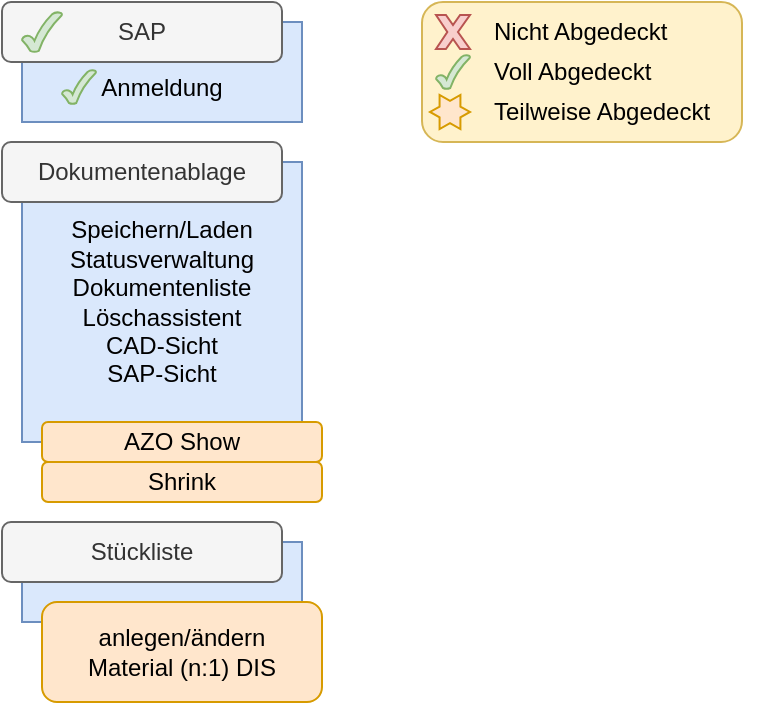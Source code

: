<mxfile version="20.1.4" type="device"><diagram id="YyjeaO6ziwkO63Gx7_rU" name="Seite-1"><mxGraphModel dx="1778" dy="1103" grid="1" gridSize="10" guides="1" tooltips="1" connect="1" arrows="1" fold="1" page="1" pageScale="1" pageWidth="827" pageHeight="1169" math="0" shadow="0"><root><mxCell id="0"/><mxCell id="1" parent="0"/><mxCell id="kSNJLL2p-dNJi7R8QBxb-17" value="" style="rounded=1;whiteSpace=wrap;html=1;fillColor=#fff2cc;strokeColor=#d6b656;" vertex="1" parent="1"><mxGeometry x="250" y="40" width="160" height="70" as="geometry"/></mxCell><mxCell id="lWJ7Okv_dtUY1XhMvVRt-2" value="Speichern/Laden&lt;br&gt;Statusverwaltung&lt;br&gt;Dokumentenliste&lt;br&gt;Löschassistent&lt;br&gt;CAD-Sicht&lt;br&gt;SAP-Sicht" style="rounded=0;whiteSpace=wrap;html=1;fillColor=#dae8fc;strokeColor=#6c8ebf;gradientColor=none;" parent="1" vertex="1"><mxGeometry x="50" y="120" width="140" height="140" as="geometry"/></mxCell><mxCell id="lWJ7Okv_dtUY1XhMvVRt-1" value="Dokumentenablage" style="rounded=1;whiteSpace=wrap;html=1;fillColor=#f5f5f5;fontColor=#333333;strokeColor=#666666;" parent="1" vertex="1"><mxGeometry x="40" y="110" width="140" height="30" as="geometry"/></mxCell><mxCell id="lWJ7Okv_dtUY1XhMvVRt-3" value="AZO Show" style="rounded=1;whiteSpace=wrap;html=1;fillColor=#ffe6cc;strokeColor=#d79b00;gradientDirection=radial;fillStyle=auto;" parent="1" vertex="1"><mxGeometry x="60" y="250" width="140" height="20" as="geometry"/></mxCell><mxCell id="lWJ7Okv_dtUY1XhMvVRt-4" value="Shrink" style="rounded=1;whiteSpace=wrap;html=1;fillColor=#ffe6cc;strokeColor=#d79b00;gradientDirection=radial;fillStyle=auto;" parent="1" vertex="1"><mxGeometry x="60" y="270" width="140" height="20" as="geometry"/></mxCell><mxCell id="lWJ7Okv_dtUY1XhMvVRt-5" value="" style="rounded=0;whiteSpace=wrap;html=1;fillColor=#dae8fc;strokeColor=#6c8ebf;gradientColor=none;" parent="1" vertex="1"><mxGeometry x="50" y="310" width="140" height="40" as="geometry"/></mxCell><mxCell id="lWJ7Okv_dtUY1XhMvVRt-6" value="Stückliste" style="rounded=1;whiteSpace=wrap;html=1;fillColor=#f5f5f5;fontColor=#333333;strokeColor=#666666;" parent="1" vertex="1"><mxGeometry x="40" y="300" width="140" height="30" as="geometry"/></mxCell><mxCell id="lWJ7Okv_dtUY1XhMvVRt-9" value="&lt;br&gt;Anmeldung" style="rounded=0;whiteSpace=wrap;html=1;fillColor=#dae8fc;strokeColor=#6c8ebf;gradientColor=none;" parent="1" vertex="1"><mxGeometry x="50" y="50" width="140" height="50" as="geometry"/></mxCell><mxCell id="lWJ7Okv_dtUY1XhMvVRt-10" value="SAP" style="rounded=1;whiteSpace=wrap;html=1;fillColor=#f5f5f5;fontColor=#333333;strokeColor=#666666;" parent="1" vertex="1"><mxGeometry x="40" y="40" width="140" height="30" as="geometry"/></mxCell><mxCell id="lWJ7Okv_dtUY1XhMvVRt-11" value="" style="shape=image;verticalLabelPosition=bottom;labelBackgroundColor=default;verticalAlign=top;aspect=fixed;imageAspect=0;image=https://upload.wikimedia.org/wikipedia/commons/2/2f/AZO-GROUP-Balken-RGB-20.9.201.png;" parent="1" vertex="1"><mxGeometry x="60" y="250" width="25.24" height="10" as="geometry"/></mxCell><mxCell id="Dud5b10WVMzLLWFukUKp-1" value="anlegen/ändern&lt;br&gt;Material (n:1) DIS" style="rounded=1;whiteSpace=wrap;html=1;fillColor=#ffe6cc;strokeColor=#d79b00;gradientDirection=radial;fillStyle=auto;" parent="1" vertex="1"><mxGeometry x="60" y="340" width="140" height="50" as="geometry"/></mxCell><mxCell id="Dud5b10WVMzLLWFukUKp-5" value="" style="shape=image;verticalLabelPosition=bottom;labelBackgroundColor=default;verticalAlign=top;aspect=fixed;imageAspect=0;image=https://upload.wikimedia.org/wikipedia/commons/2/2f/AZO-GROUP-Balken-RGB-20.9.201.png;" parent="1" vertex="1"><mxGeometry x="60" y="270" width="25.24" height="10" as="geometry"/></mxCell><mxCell id="Dud5b10WVMzLLWFukUKp-6" value="" style="shape=image;verticalLabelPosition=bottom;labelBackgroundColor=default;verticalAlign=top;aspect=fixed;imageAspect=0;image=https://upload.wikimedia.org/wikipedia/commons/2/2f/AZO-GROUP-Balken-RGB-20.9.201.png;" parent="1" vertex="1"><mxGeometry x="60" y="340" width="25.24" height="10" as="geometry"/></mxCell><mxCell id="kSNJLL2p-dNJi7R8QBxb-1" value="" style="verticalLabelPosition=bottom;verticalAlign=top;html=1;shape=mxgraph.basic.tick;fillColor=#d5e8d4;strokeColor=#82b366;" vertex="1" parent="1"><mxGeometry x="70" y="74" width="17" height="17" as="geometry"/></mxCell><mxCell id="kSNJLL2p-dNJi7R8QBxb-3" value="" style="verticalLabelPosition=bottom;verticalAlign=top;html=1;shape=mxgraph.basic.tick;fillColor=#d5e8d4;strokeColor=#82b366;" vertex="1" parent="1"><mxGeometry x="50" y="45" width="20" height="20" as="geometry"/></mxCell><mxCell id="kSNJLL2p-dNJi7R8QBxb-4" value="" style="verticalLabelPosition=bottom;verticalAlign=top;html=1;shape=mxgraph.basic.x;fillColor=#f8cecc;strokeColor=#b85450;" vertex="1" parent="1"><mxGeometry x="257" y="46.5" width="17" height="17" as="geometry"/></mxCell><mxCell id="kSNJLL2p-dNJi7R8QBxb-6" value="" style="verticalLabelPosition=bottom;verticalAlign=top;html=1;shape=mxgraph.basic.tick;fillColor=#d5e8d4;strokeColor=#82b366;" vertex="1" parent="1"><mxGeometry x="257" y="66.5" width="17" height="17" as="geometry"/></mxCell><mxCell id="kSNJLL2p-dNJi7R8QBxb-8" value="" style="verticalLabelPosition=bottom;verticalAlign=top;html=1;shape=mxgraph.basic.6_point_star;fillColor=#ffe6cc;strokeColor=#d79b00;" vertex="1" parent="1"><mxGeometry x="254" y="86.5" width="20" height="17" as="geometry"/></mxCell><mxCell id="kSNJLL2p-dNJi7R8QBxb-11" value="Teilweise Abgedeckt" style="text;html=1;strokeColor=none;fillColor=none;align=left;verticalAlign=middle;whiteSpace=wrap;rounded=0;" vertex="1" parent="1"><mxGeometry x="284" y="80" width="143" height="30" as="geometry"/></mxCell><mxCell id="kSNJLL2p-dNJi7R8QBxb-15" value="Nicht Abgedeckt" style="text;html=1;strokeColor=none;fillColor=none;align=left;verticalAlign=middle;whiteSpace=wrap;rounded=0;" vertex="1" parent="1"><mxGeometry x="284" y="40" width="143" height="30" as="geometry"/></mxCell><mxCell id="kSNJLL2p-dNJi7R8QBxb-16" value="Voll Abgedeckt" style="text;html=1;strokeColor=none;fillColor=none;align=left;verticalAlign=middle;whiteSpace=wrap;rounded=0;" vertex="1" parent="1"><mxGeometry x="284" y="60" width="143" height="30" as="geometry"/></mxCell></root></mxGraphModel></diagram></mxfile>